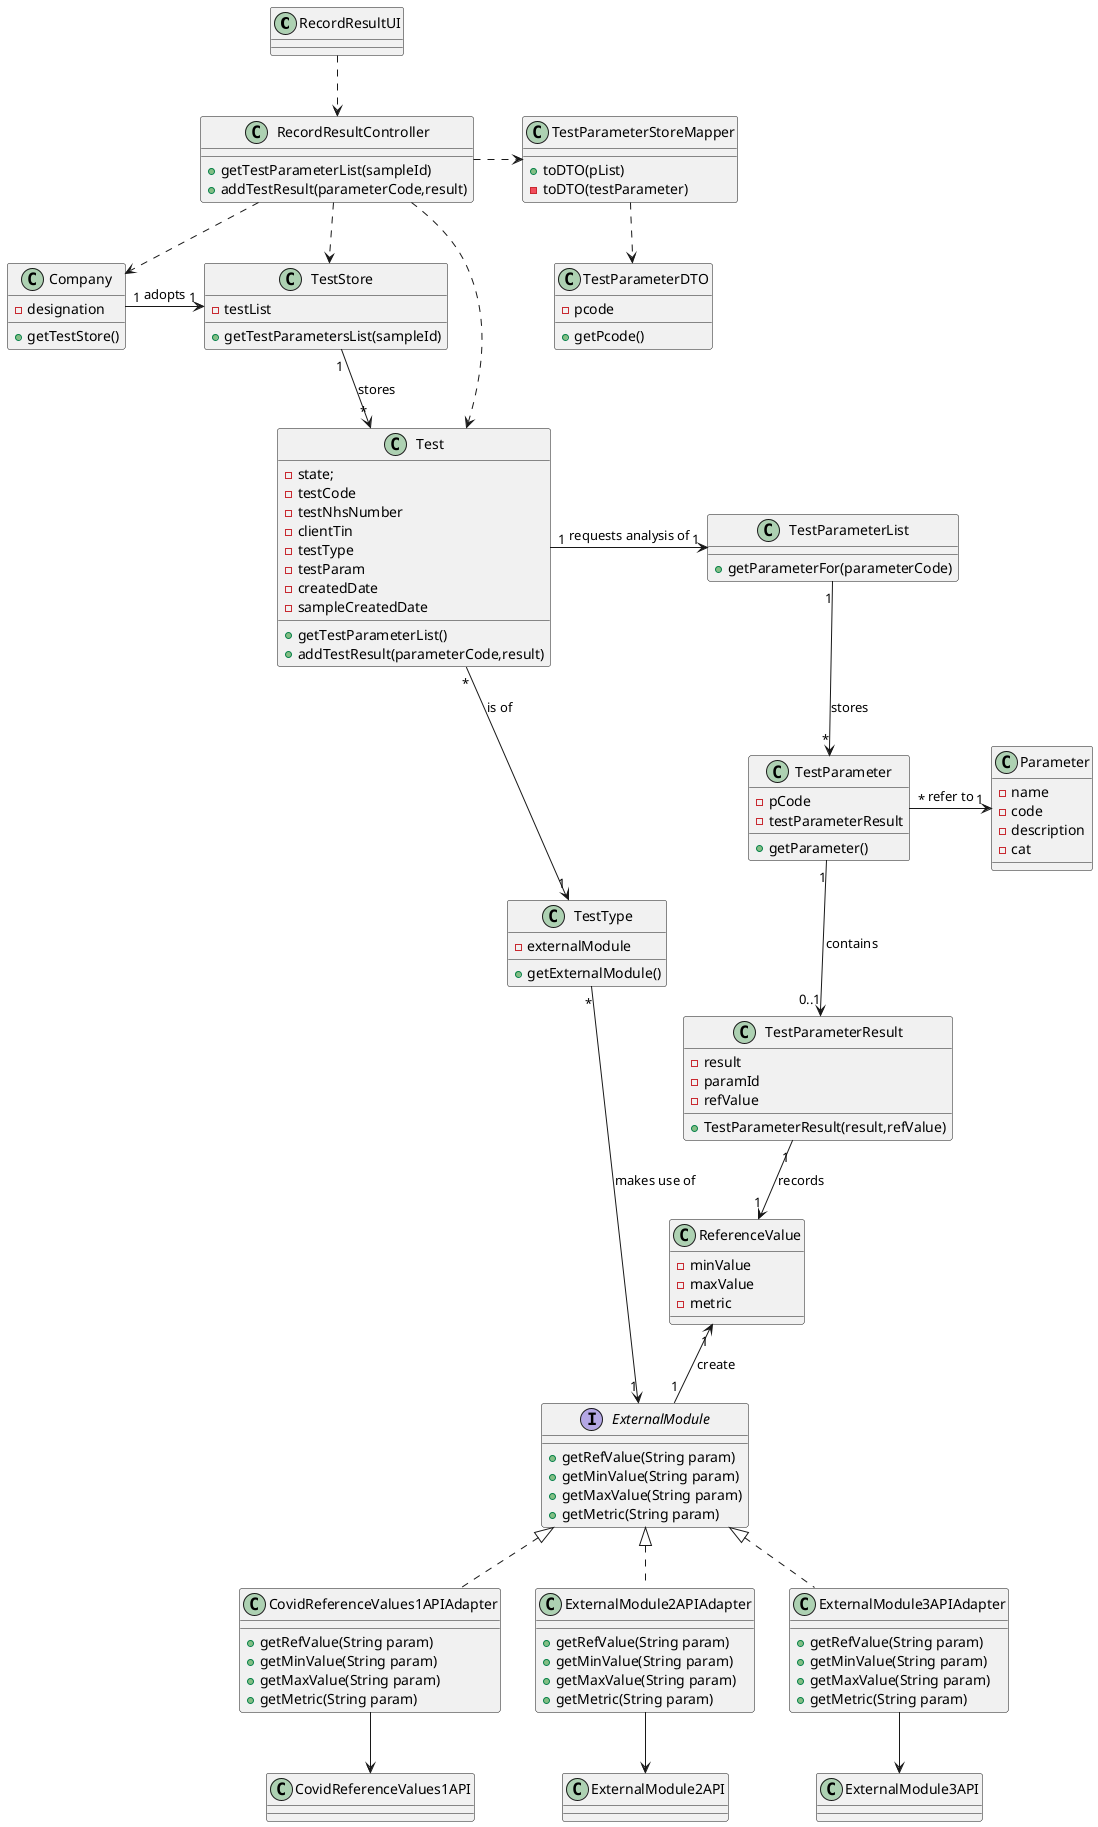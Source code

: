 @startuml
'https://plantuml.com/class-diagram

class RecordResultUI{
}
class RecordResultController{
+ getTestParameterList(sampleId)
+ addTestResult(parameterCode,result)
}
class Company{
-designation
+getTestStore()
}
class Test{
-state;
-testCode
-testNhsNumber
-clientTin
-testType
-testParam
-createdDate
-sampleCreatedDate
+getTestParameterList()
+addTestResult(parameterCode,result)
}
class TestParameterList{
+getParameterFor(parameterCode)
}
class TestStore{
-testList
+getTestParametersList(sampleId)
}
class TestParameterStoreMapper{
+toDTO(pList)
-toDTO(testParameter)
}

class TestParameterDTO{
-pcode
+getPcode()
}
class TestParameter{
- pCode
- testParameterResult
+getParameter()
}
class Parameter{
-name
-code
-description
-cat
}
class TestType{
-externalModule
+getExternalModule()
}
interface ExternalModule{
+getRefValue(String param)
+getMinValue(String param)
+getMaxValue(String param)
+getMetric(String param)
}
class ReferenceValue{
-minValue
-maxValue
-metric
}
class TestParameterResult{
-result
-paramId
-refValue
+TestParameterResult(result,refValue)
}
class CovidReferenceValues1API{
}
class ExternalModule2API{
}
class ExternalModule3API{
}
class CovidReferenceValues1APIAdapter{
+getRefValue(String param)
+getMinValue(String param)
+getMaxValue(String param)
+getMetric(String param)
}
class ExternalModule2APIAdapter{
+getRefValue(String param)
+getMinValue(String param)
+getMaxValue(String param)
+getMetric(String param)
}
class ExternalModule3APIAdapter{
+getRefValue(String param)
+getMinValue(String param)
+getMaxValue(String param)
+getMetric(String param)
}
RecordResultUI ..> RecordResultController
RecordResultController ..> Company
RecordResultController ..> TestStore
RecordResultController ..> Test
RecordResultController .> TestParameterStoreMapper
TestParameterStoreMapper ..> TestParameterDTO

Company "1" -> "1" TestStore: adopts

Test "1"  -> "1" TestParameterList: requests analysis of
TestParameterList "1" --> "*" TestParameter: stores
TestParameter "*" -> "1" Parameter: refer to
TestParameter "1" --> "0..1" TestParameterResult:contains
TestParameterResult "1" --> "1" ReferenceValue: records
ReferenceValue "1" <-- "1"ExternalModule: create
Test "*" --> "1"TestType: is of
TestStore "1" --> "*" Test: stores
TestType "*" --> "1" ExternalModule: makes use of

CovidReferenceValues1APIAdapter --> CovidReferenceValues1API
ExternalModule2APIAdapter --> ExternalModule2API
ExternalModule3APIAdapter  --> ExternalModule3API

ExternalModule <|.. CovidReferenceValues1APIAdapter
ExternalModule <|.. ExternalModule2APIAdapter
ExternalModule <|.. ExternalModule3APIAdapter




@enduml